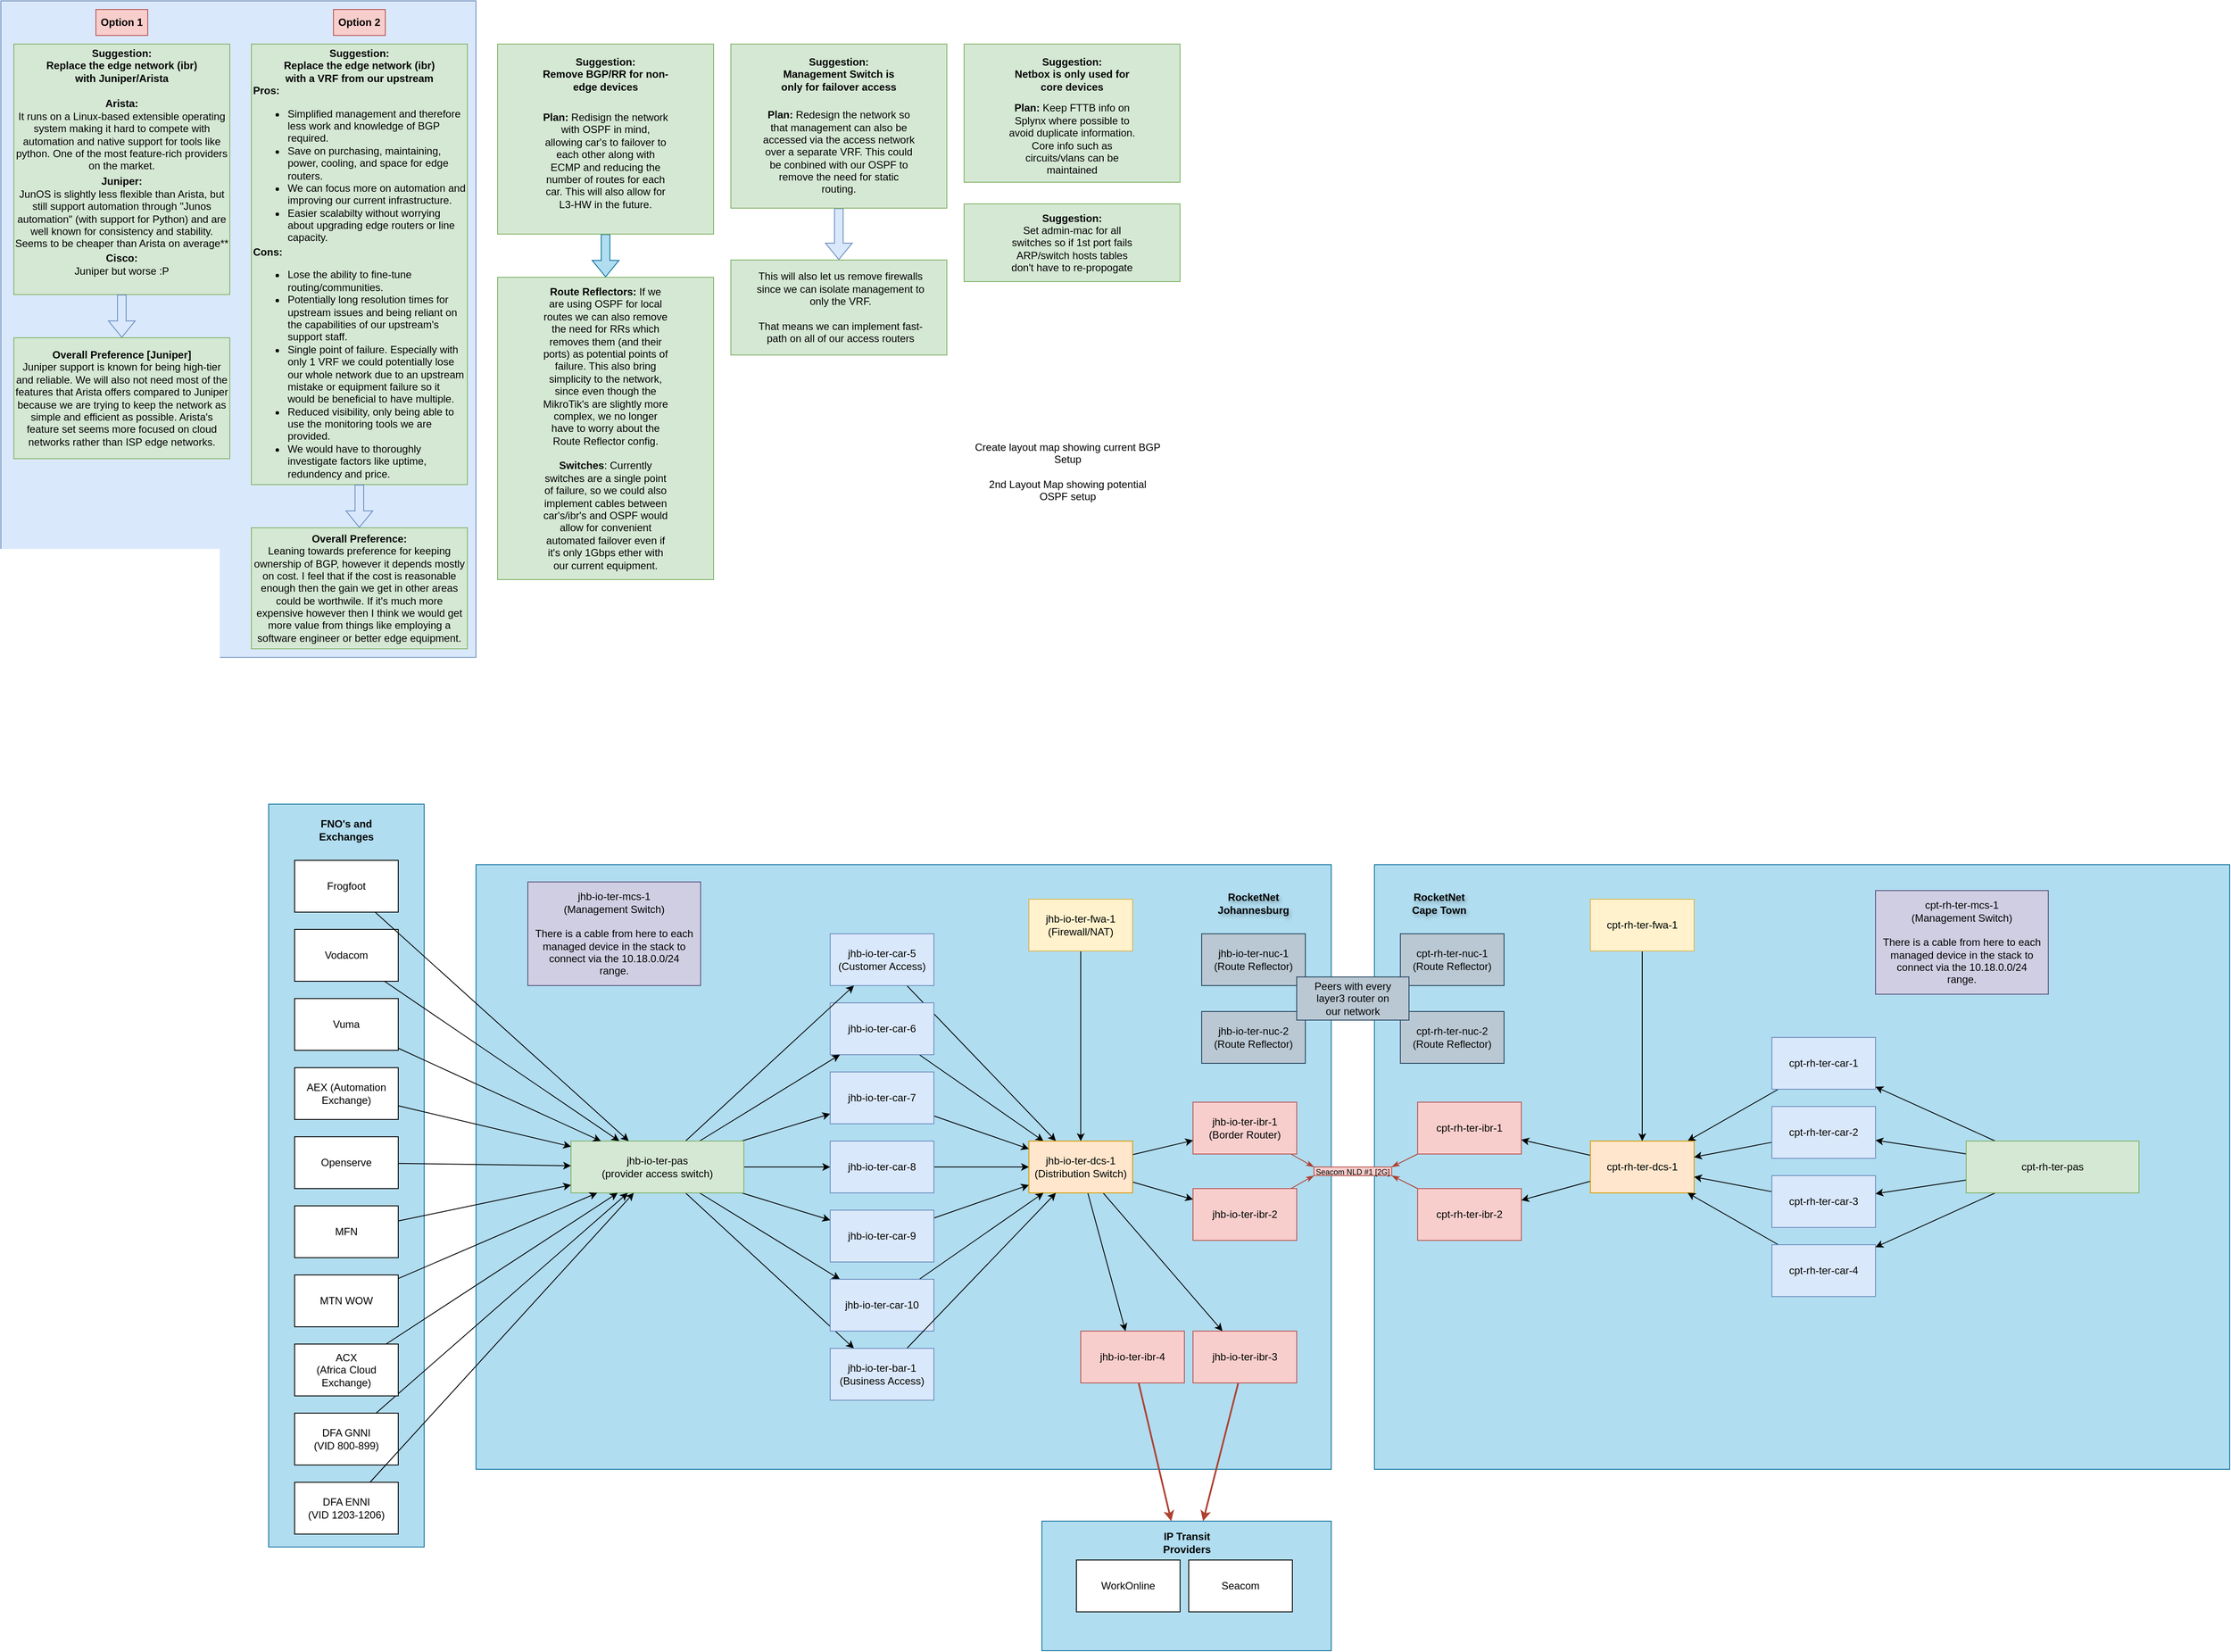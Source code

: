 <mxfile version="26.0.7">
  <diagram name="Page-1" id="0jXYULb7XNN_6yOyQ7-O">
    <mxGraphModel dx="3920" dy="2224" grid="1" gridSize="10" guides="1" tooltips="1" connect="1" arrows="1" fold="1" page="1" pageScale="1" pageWidth="850" pageHeight="1100" math="0" shadow="0">
      <root>
        <mxCell id="0" />
        <mxCell id="1" parent="0" />
        <mxCell id="mWGE-BCgWoqx2K6G0xnI-12" value="" style="rounded=0;whiteSpace=wrap;html=1;fillColor=#dae8fc;strokeColor=#6c8ebf;" parent="1" vertex="1">
          <mxGeometry x="-1200" y="-1080" width="550" height="760" as="geometry" />
        </mxCell>
        <mxCell id="cPcmEA7VBjGebmvJgzap-61" value="" style="rounded=0;whiteSpace=wrap;html=1;fillColor=#b1ddf0;strokeColor=#10739e;" parent="1" vertex="1">
          <mxGeometry x="-890" y="-150" width="180" height="860" as="geometry" />
        </mxCell>
        <mxCell id="cPcmEA7VBjGebmvJgzap-59" value="" style="rounded=0;whiteSpace=wrap;html=1;fillColor=#b1ddf0;strokeColor=#10739e;" parent="1" vertex="1">
          <mxGeometry x="5" y="680" width="335" height="150" as="geometry" />
        </mxCell>
        <mxCell id="cPcmEA7VBjGebmvJgzap-15" style="edgeStyle=orthogonalEdgeStyle;rounded=0;orthogonalLoop=1;jettySize=auto;html=1;entryX=0.5;entryY=0;entryDx=0;entryDy=0;shape=flexArrow;fillColor=#dae8fc;strokeColor=#6c8ebf;" parent="1" source="cPcmEA7VBjGebmvJgzap-3" target="cPcmEA7VBjGebmvJgzap-13" edge="1">
          <mxGeometry relative="1" as="geometry">
            <mxPoint x="-230" y="-800" as="targetPoint" />
          </mxGeometry>
        </mxCell>
        <mxCell id="cPcmEA7VBjGebmvJgzap-3" value="" style="rounded=0;whiteSpace=wrap;html=1;fillColor=#d5e8d4;strokeColor=#82b366;" parent="1" vertex="1">
          <mxGeometry x="-355" y="-1030" width="250" height="190" as="geometry" />
        </mxCell>
        <mxCell id="fx19zx-SHGDhQ8waikCe-47" value="" style="rounded=0;whiteSpace=wrap;html=1;fillColor=#b1ddf0;strokeColor=#10739e;" parent="1" vertex="1">
          <mxGeometry x="390" y="-80" width="990" height="700" as="geometry" />
        </mxCell>
        <mxCell id="fx19zx-SHGDhQ8waikCe-46" value="" style="rounded=0;whiteSpace=wrap;html=1;fillColor=#b1ddf0;strokeColor=#10739e;" parent="1" vertex="1">
          <mxGeometry x="-650" y="-80" width="990" height="700" as="geometry" />
        </mxCell>
        <mxCell id="cPcmEA7VBjGebmvJgzap-46" style="edgeStyle=none;rounded=0;orthogonalLoop=1;jettySize=auto;html=1;" parent="1" source="fx19zx-SHGDhQ8waikCe-1" target="fx19zx-SHGDhQ8waikCe-32" edge="1">
          <mxGeometry relative="1" as="geometry" />
        </mxCell>
        <mxCell id="fx19zx-SHGDhQ8waikCe-1" value="&lt;div&gt;cpt-rh-ter-car-1&lt;/div&gt;" style="rounded=0;whiteSpace=wrap;html=1;fillColor=#dae8fc;strokeColor=#6c8ebf;" parent="1" vertex="1">
          <mxGeometry x="850" y="120" width="120" height="60" as="geometry" />
        </mxCell>
        <mxCell id="cPcmEA7VBjGebmvJgzap-35" style="edgeStyle=none;rounded=0;orthogonalLoop=1;jettySize=auto;html=1;" parent="1" source="fx19zx-SHGDhQ8waikCe-5" target="fx19zx-SHGDhQ8waikCe-18" edge="1">
          <mxGeometry relative="1" as="geometry" />
        </mxCell>
        <mxCell id="fx19zx-SHGDhQ8waikCe-5" value="&lt;div&gt;jhb-io-ter-car-5&lt;br&gt;(Customer Access)&lt;/div&gt;" style="rounded=0;whiteSpace=wrap;html=1;fillColor=#dae8fc;strokeColor=#6c8ebf;" parent="1" vertex="1">
          <mxGeometry x="-240" width="120" height="60" as="geometry" />
        </mxCell>
        <mxCell id="cPcmEA7VBjGebmvJgzap-29" style="edgeStyle=none;rounded=0;orthogonalLoop=1;jettySize=auto;html=1;" parent="1" source="fx19zx-SHGDhQ8waikCe-6" target="fx19zx-SHGDhQ8waikCe-18" edge="1">
          <mxGeometry relative="1" as="geometry" />
        </mxCell>
        <mxCell id="fx19zx-SHGDhQ8waikCe-6" value="jhb-io-ter-car-6" style="rounded=0;whiteSpace=wrap;html=1;fillColor=#dae8fc;strokeColor=#6c8ebf;" parent="1" vertex="1">
          <mxGeometry x="-240" y="80" width="120" height="60" as="geometry" />
        </mxCell>
        <mxCell id="cPcmEA7VBjGebmvJgzap-30" style="edgeStyle=none;rounded=0;orthogonalLoop=1;jettySize=auto;html=1;" parent="1" source="fx19zx-SHGDhQ8waikCe-7" target="fx19zx-SHGDhQ8waikCe-18" edge="1">
          <mxGeometry relative="1" as="geometry" />
        </mxCell>
        <mxCell id="fx19zx-SHGDhQ8waikCe-7" value="jhb-io-ter-car-7" style="rounded=0;whiteSpace=wrap;html=1;fillColor=#dae8fc;strokeColor=#6c8ebf;" parent="1" vertex="1">
          <mxGeometry x="-240" y="160" width="120" height="60" as="geometry" />
        </mxCell>
        <mxCell id="cPcmEA7VBjGebmvJgzap-31" style="edgeStyle=none;rounded=0;orthogonalLoop=1;jettySize=auto;html=1;" parent="1" source="fx19zx-SHGDhQ8waikCe-8" target="fx19zx-SHGDhQ8waikCe-18" edge="1">
          <mxGeometry relative="1" as="geometry" />
        </mxCell>
        <mxCell id="fx19zx-SHGDhQ8waikCe-8" value="jhb-io-ter-car-8" style="rounded=0;whiteSpace=wrap;html=1;fillColor=#dae8fc;strokeColor=#6c8ebf;" parent="1" vertex="1">
          <mxGeometry x="-240" y="240" width="120" height="60" as="geometry" />
        </mxCell>
        <mxCell id="cPcmEA7VBjGebmvJgzap-32" style="edgeStyle=none;rounded=0;orthogonalLoop=1;jettySize=auto;html=1;" parent="1" source="fx19zx-SHGDhQ8waikCe-9" target="fx19zx-SHGDhQ8waikCe-18" edge="1">
          <mxGeometry relative="1" as="geometry" />
        </mxCell>
        <mxCell id="fx19zx-SHGDhQ8waikCe-9" value="jhb-io-ter-car-9" style="rounded=0;whiteSpace=wrap;html=1;fillColor=#dae8fc;strokeColor=#6c8ebf;" parent="1" vertex="1">
          <mxGeometry x="-240" y="320" width="120" height="60" as="geometry" />
        </mxCell>
        <mxCell id="cPcmEA7VBjGebmvJgzap-74" style="edgeStyle=none;rounded=0;orthogonalLoop=1;jettySize=auto;html=1;entryX=0;entryY=1;entryDx=0;entryDy=0;fillColor=#fad9d5;strokeColor=#ae4132;strokeWidth=1;endArrow=classicThin;endFill=1;" parent="1" source="fx19zx-SHGDhQ8waikCe-10" target="cPcmEA7VBjGebmvJgzap-71" edge="1">
          <mxGeometry relative="1" as="geometry" />
        </mxCell>
        <mxCell id="fx19zx-SHGDhQ8waikCe-10" value="jhb-io-ter-ibr-2" style="rounded=0;whiteSpace=wrap;html=1;fillColor=#f8cecc;strokeColor=#b85450;" parent="1" vertex="1">
          <mxGeometry x="180" y="295" width="120" height="60" as="geometry" />
        </mxCell>
        <mxCell id="cPcmEA7VBjGebmvJgzap-75" style="edgeStyle=none;rounded=0;orthogonalLoop=1;jettySize=auto;html=1;entryX=0;entryY=0;entryDx=0;entryDy=0;fillColor=#fad9d5;strokeColor=#ae4132;endArrow=classicThin;endFill=1;" parent="1" source="fx19zx-SHGDhQ8waikCe-11" target="cPcmEA7VBjGebmvJgzap-71" edge="1">
          <mxGeometry relative="1" as="geometry" />
        </mxCell>
        <mxCell id="fx19zx-SHGDhQ8waikCe-11" value="jhb-io-ter-ibr-1&lt;br&gt;(Border Router)" style="rounded=0;whiteSpace=wrap;html=1;fillColor=#f8cecc;strokeColor=#b85450;" parent="1" vertex="1">
          <mxGeometry x="180" y="195" width="120" height="60" as="geometry" />
        </mxCell>
        <mxCell id="cPcmEA7VBjGebmvJgzap-67" style="edgeStyle=none;rounded=0;orthogonalLoop=1;jettySize=auto;html=1;fillColor=#fad9d5;strokeColor=#ae4132;strokeWidth=2;" parent="1" source="fx19zx-SHGDhQ8waikCe-12" target="cPcmEA7VBjGebmvJgzap-59" edge="1">
          <mxGeometry relative="1" as="geometry" />
        </mxCell>
        <mxCell id="fx19zx-SHGDhQ8waikCe-12" value="jhb-io-ter-ibr-3" style="rounded=0;whiteSpace=wrap;html=1;fillColor=#f8cecc;strokeColor=#b85450;" parent="1" vertex="1">
          <mxGeometry x="180" y="460" width="120" height="60" as="geometry" />
        </mxCell>
        <mxCell id="cPcmEA7VBjGebmvJgzap-68" style="edgeStyle=none;rounded=0;orthogonalLoop=1;jettySize=auto;html=1;fillColor=#fad9d5;strokeColor=#ae4132;strokeWidth=2;" parent="1" source="fx19zx-SHGDhQ8waikCe-13" target="cPcmEA7VBjGebmvJgzap-59" edge="1">
          <mxGeometry relative="1" as="geometry" />
        </mxCell>
        <mxCell id="fx19zx-SHGDhQ8waikCe-13" value="jhb-io-ter-ibr-4" style="rounded=0;whiteSpace=wrap;html=1;fillColor=#f8cecc;strokeColor=#b85450;" parent="1" vertex="1">
          <mxGeometry x="50" y="460" width="120" height="60" as="geometry" />
        </mxCell>
        <mxCell id="cPcmEA7VBjGebmvJgzap-73" style="edgeStyle=none;rounded=0;orthogonalLoop=1;jettySize=auto;html=1;entryX=1;entryY=1;entryDx=0;entryDy=0;fillColor=#fad9d5;strokeColor=#ae4132;endArrow=classicThin;endFill=1;" parent="1" source="fx19zx-SHGDhQ8waikCe-14" target="cPcmEA7VBjGebmvJgzap-71" edge="1">
          <mxGeometry relative="1" as="geometry" />
        </mxCell>
        <mxCell id="fx19zx-SHGDhQ8waikCe-14" value="cpt-rh-ter-ibr-2" style="rounded=0;whiteSpace=wrap;html=1;fillColor=#f8cecc;strokeColor=#b85450;" parent="1" vertex="1">
          <mxGeometry x="440" y="295" width="120" height="60" as="geometry" />
        </mxCell>
        <mxCell id="cPcmEA7VBjGebmvJgzap-72" style="edgeStyle=none;rounded=0;orthogonalLoop=1;jettySize=auto;html=1;entryX=1;entryY=0;entryDx=0;entryDy=0;fillColor=#fad9d5;strokeColor=#ae4132;endArrow=classicThin;endFill=1;" parent="1" source="fx19zx-SHGDhQ8waikCe-15" target="cPcmEA7VBjGebmvJgzap-71" edge="1">
          <mxGeometry relative="1" as="geometry" />
        </mxCell>
        <mxCell id="fx19zx-SHGDhQ8waikCe-15" value="cpt-rh-ter-ibr-1" style="rounded=0;whiteSpace=wrap;html=1;fillColor=#f8cecc;strokeColor=#b85450;" parent="1" vertex="1">
          <mxGeometry x="440" y="195" width="120" height="60" as="geometry" />
        </mxCell>
        <mxCell id="fx19zx-SHGDhQ8waikCe-16" value="&lt;div&gt;jhb-io-ter-nuc-1&lt;/div&gt;&lt;div&gt;(Route Reflector)&lt;br&gt;&lt;/div&gt;" style="rounded=0;whiteSpace=wrap;html=1;fillColor=#bac8d3;strokeColor=#23445d;" parent="1" vertex="1">
          <mxGeometry x="190" width="120" height="60" as="geometry" />
        </mxCell>
        <mxCell id="fx19zx-SHGDhQ8waikCe-17" value="&lt;div&gt;jhb-io-ter-nuc-2&lt;br&gt;(Route Reflector)&lt;br&gt;&lt;/div&gt;" style="rounded=0;whiteSpace=wrap;html=1;fillColor=#bac8d3;strokeColor=#23445d;" parent="1" vertex="1">
          <mxGeometry x="190" y="90" width="120" height="60" as="geometry" />
        </mxCell>
        <mxCell id="cPcmEA7VBjGebmvJgzap-51" style="edgeStyle=none;rounded=0;orthogonalLoop=1;jettySize=auto;html=1;" parent="1" source="fx19zx-SHGDhQ8waikCe-18" target="fx19zx-SHGDhQ8waikCe-11" edge="1">
          <mxGeometry relative="1" as="geometry" />
        </mxCell>
        <mxCell id="cPcmEA7VBjGebmvJgzap-52" style="edgeStyle=none;rounded=0;orthogonalLoop=1;jettySize=auto;html=1;" parent="1" source="fx19zx-SHGDhQ8waikCe-18" target="fx19zx-SHGDhQ8waikCe-10" edge="1">
          <mxGeometry relative="1" as="geometry" />
        </mxCell>
        <mxCell id="cPcmEA7VBjGebmvJgzap-55" style="edgeStyle=none;rounded=0;orthogonalLoop=1;jettySize=auto;html=1;" parent="1" source="fx19zx-SHGDhQ8waikCe-18" target="fx19zx-SHGDhQ8waikCe-12" edge="1">
          <mxGeometry relative="1" as="geometry" />
        </mxCell>
        <mxCell id="cPcmEA7VBjGebmvJgzap-56" style="edgeStyle=none;rounded=0;orthogonalLoop=1;jettySize=auto;html=1;" parent="1" source="fx19zx-SHGDhQ8waikCe-18" target="fx19zx-SHGDhQ8waikCe-13" edge="1">
          <mxGeometry relative="1" as="geometry" />
        </mxCell>
        <mxCell id="fx19zx-SHGDhQ8waikCe-18" value="&lt;div&gt;jhb-io-ter-dcs-1&lt;br&gt;(Distribution Switch)&lt;/div&gt;" style="rounded=0;whiteSpace=wrap;html=1;fillColor=#ffe6cc;strokeColor=#d79b00;" parent="1" vertex="1">
          <mxGeometry x="-10" y="240" width="120" height="60" as="geometry" />
        </mxCell>
        <mxCell id="cPcmEA7VBjGebmvJgzap-36" style="edgeStyle=none;rounded=0;orthogonalLoop=1;jettySize=auto;html=1;" parent="1" source="fx19zx-SHGDhQ8waikCe-19" target="fx19zx-SHGDhQ8waikCe-5" edge="1">
          <mxGeometry relative="1" as="geometry" />
        </mxCell>
        <mxCell id="cPcmEA7VBjGebmvJgzap-37" style="edgeStyle=none;rounded=0;orthogonalLoop=1;jettySize=auto;html=1;" parent="1" source="fx19zx-SHGDhQ8waikCe-19" target="fx19zx-SHGDhQ8waikCe-6" edge="1">
          <mxGeometry relative="1" as="geometry" />
        </mxCell>
        <mxCell id="cPcmEA7VBjGebmvJgzap-38" style="edgeStyle=none;rounded=0;orthogonalLoop=1;jettySize=auto;html=1;" parent="1" source="fx19zx-SHGDhQ8waikCe-19" target="fx19zx-SHGDhQ8waikCe-7" edge="1">
          <mxGeometry relative="1" as="geometry" />
        </mxCell>
        <mxCell id="cPcmEA7VBjGebmvJgzap-39" style="edgeStyle=none;rounded=0;orthogonalLoop=1;jettySize=auto;html=1;" parent="1" source="fx19zx-SHGDhQ8waikCe-19" target="fx19zx-SHGDhQ8waikCe-8" edge="1">
          <mxGeometry relative="1" as="geometry" />
        </mxCell>
        <mxCell id="cPcmEA7VBjGebmvJgzap-40" style="edgeStyle=none;rounded=0;orthogonalLoop=1;jettySize=auto;html=1;" parent="1" source="fx19zx-SHGDhQ8waikCe-19" target="fx19zx-SHGDhQ8waikCe-9" edge="1">
          <mxGeometry relative="1" as="geometry" />
        </mxCell>
        <mxCell id="cPcmEA7VBjGebmvJgzap-41" style="edgeStyle=none;rounded=0;orthogonalLoop=1;jettySize=auto;html=1;" parent="1" source="fx19zx-SHGDhQ8waikCe-19" target="fx19zx-SHGDhQ8waikCe-36" edge="1">
          <mxGeometry relative="1" as="geometry" />
        </mxCell>
        <mxCell id="cPcmEA7VBjGebmvJgzap-42" style="edgeStyle=none;rounded=0;orthogonalLoop=1;jettySize=auto;html=1;" parent="1" source="fx19zx-SHGDhQ8waikCe-19" target="fx19zx-SHGDhQ8waikCe-43" edge="1">
          <mxGeometry relative="1" as="geometry" />
        </mxCell>
        <mxCell id="fx19zx-SHGDhQ8waikCe-19" value="&lt;div&gt;jhb-io-ter-pas&lt;br&gt;(provider access switch)&lt;/div&gt;" style="rounded=0;whiteSpace=wrap;html=1;fillColor=#d5e8d4;strokeColor=#82b366;" parent="1" vertex="1">
          <mxGeometry x="-540" y="240" width="200" height="60" as="geometry" />
        </mxCell>
        <mxCell id="fx19zx-SHGDhQ8waikCe-28" style="edgeStyle=orthogonalEdgeStyle;rounded=0;orthogonalLoop=1;jettySize=auto;html=1;exitX=0.5;exitY=1;exitDx=0;exitDy=0;" parent="1" edge="1">
          <mxGeometry relative="1" as="geometry">
            <mxPoint x="189.17" y="530" as="sourcePoint" />
            <mxPoint x="189.17" y="530" as="targetPoint" />
          </mxGeometry>
        </mxCell>
        <mxCell id="cPcmEA7VBjGebmvJgzap-47" style="edgeStyle=none;rounded=0;orthogonalLoop=1;jettySize=auto;html=1;" parent="1" source="fx19zx-SHGDhQ8waikCe-31" target="fx19zx-SHGDhQ8waikCe-1" edge="1">
          <mxGeometry relative="1" as="geometry" />
        </mxCell>
        <mxCell id="cPcmEA7VBjGebmvJgzap-48" style="edgeStyle=none;rounded=0;orthogonalLoop=1;jettySize=auto;html=1;" parent="1" source="fx19zx-SHGDhQ8waikCe-31" target="fx19zx-SHGDhQ8waikCe-37" edge="1">
          <mxGeometry relative="1" as="geometry" />
        </mxCell>
        <mxCell id="cPcmEA7VBjGebmvJgzap-49" style="edgeStyle=none;rounded=0;orthogonalLoop=1;jettySize=auto;html=1;" parent="1" source="fx19zx-SHGDhQ8waikCe-31" target="fx19zx-SHGDhQ8waikCe-38" edge="1">
          <mxGeometry relative="1" as="geometry" />
        </mxCell>
        <mxCell id="cPcmEA7VBjGebmvJgzap-50" style="edgeStyle=none;rounded=0;orthogonalLoop=1;jettySize=auto;html=1;" parent="1" source="fx19zx-SHGDhQ8waikCe-31" target="fx19zx-SHGDhQ8waikCe-39" edge="1">
          <mxGeometry relative="1" as="geometry" />
        </mxCell>
        <mxCell id="fx19zx-SHGDhQ8waikCe-31" value="&lt;div&gt;cpt-rh-ter-pas&lt;/div&gt;" style="rounded=0;whiteSpace=wrap;html=1;fillColor=#d5e8d4;strokeColor=#82b366;" parent="1" vertex="1">
          <mxGeometry x="1075" y="240" width="200" height="60" as="geometry" />
        </mxCell>
        <mxCell id="cPcmEA7VBjGebmvJgzap-53" style="edgeStyle=none;rounded=0;orthogonalLoop=1;jettySize=auto;html=1;" parent="1" source="fx19zx-SHGDhQ8waikCe-32" target="fx19zx-SHGDhQ8waikCe-15" edge="1">
          <mxGeometry relative="1" as="geometry" />
        </mxCell>
        <mxCell id="cPcmEA7VBjGebmvJgzap-54" style="edgeStyle=none;rounded=0;orthogonalLoop=1;jettySize=auto;html=1;" parent="1" source="fx19zx-SHGDhQ8waikCe-32" target="fx19zx-SHGDhQ8waikCe-14" edge="1">
          <mxGeometry relative="1" as="geometry" />
        </mxCell>
        <mxCell id="fx19zx-SHGDhQ8waikCe-32" value="cpt-rh-ter-dcs-1" style="rounded=0;whiteSpace=wrap;html=1;fillColor=#ffe6cc;strokeColor=#d79b00;" parent="1" vertex="1">
          <mxGeometry x="640" y="240" width="120" height="60" as="geometry" />
        </mxCell>
        <mxCell id="cPcmEA7VBjGebmvJgzap-33" style="edgeStyle=none;rounded=0;orthogonalLoop=1;jettySize=auto;html=1;" parent="1" source="fx19zx-SHGDhQ8waikCe-36" target="fx19zx-SHGDhQ8waikCe-18" edge="1">
          <mxGeometry relative="1" as="geometry" />
        </mxCell>
        <mxCell id="fx19zx-SHGDhQ8waikCe-36" value="jhb-io-ter-car-10" style="rounded=0;whiteSpace=wrap;html=1;fillColor=#dae8fc;strokeColor=#6c8ebf;" parent="1" vertex="1">
          <mxGeometry x="-240" y="400" width="120" height="60" as="geometry" />
        </mxCell>
        <mxCell id="cPcmEA7VBjGebmvJgzap-45" style="edgeStyle=none;rounded=0;orthogonalLoop=1;jettySize=auto;html=1;" parent="1" source="fx19zx-SHGDhQ8waikCe-37" target="fx19zx-SHGDhQ8waikCe-32" edge="1">
          <mxGeometry relative="1" as="geometry" />
        </mxCell>
        <mxCell id="fx19zx-SHGDhQ8waikCe-37" value="&lt;div&gt;cpt-rh-ter-car-2&lt;/div&gt;" style="rounded=0;whiteSpace=wrap;html=1;fillColor=#dae8fc;strokeColor=#6c8ebf;" parent="1" vertex="1">
          <mxGeometry x="850" y="200" width="120" height="60" as="geometry" />
        </mxCell>
        <mxCell id="cPcmEA7VBjGebmvJgzap-44" style="edgeStyle=none;rounded=0;orthogonalLoop=1;jettySize=auto;html=1;" parent="1" source="fx19zx-SHGDhQ8waikCe-38" target="fx19zx-SHGDhQ8waikCe-32" edge="1">
          <mxGeometry relative="1" as="geometry" />
        </mxCell>
        <mxCell id="fx19zx-SHGDhQ8waikCe-38" value="&lt;div&gt;cpt-rh-ter-car-3&lt;/div&gt;" style="rounded=0;whiteSpace=wrap;html=1;fillColor=#dae8fc;strokeColor=#6c8ebf;" parent="1" vertex="1">
          <mxGeometry x="850" y="280" width="120" height="60" as="geometry" />
        </mxCell>
        <mxCell id="cPcmEA7VBjGebmvJgzap-43" style="edgeStyle=none;rounded=0;orthogonalLoop=1;jettySize=auto;html=1;" parent="1" source="fx19zx-SHGDhQ8waikCe-39" target="fx19zx-SHGDhQ8waikCe-32" edge="1">
          <mxGeometry relative="1" as="geometry" />
        </mxCell>
        <mxCell id="fx19zx-SHGDhQ8waikCe-39" value="&lt;div&gt;cpt-rh-ter-car-4&lt;/div&gt;" style="rounded=0;whiteSpace=wrap;html=1;fillColor=#dae8fc;strokeColor=#6c8ebf;" parent="1" vertex="1">
          <mxGeometry x="850" y="360" width="120" height="60" as="geometry" />
        </mxCell>
        <mxCell id="xk56oIc3Z307pz8jZ29w-4" style="edgeStyle=orthogonalEdgeStyle;rounded=0;orthogonalLoop=1;jettySize=auto;html=1;" edge="1" parent="1" source="fx19zx-SHGDhQ8waikCe-40" target="fx19zx-SHGDhQ8waikCe-18">
          <mxGeometry relative="1" as="geometry" />
        </mxCell>
        <mxCell id="fx19zx-SHGDhQ8waikCe-40" value="&lt;div&gt;jhb-io-ter-fwa-1&lt;br&gt;(Firewall/NAT)&lt;/div&gt;" style="rounded=0;whiteSpace=wrap;html=1;fillColor=#fff2cc;strokeColor=#d6b656;" parent="1" vertex="1">
          <mxGeometry x="-10" y="-40" width="120" height="60" as="geometry" />
        </mxCell>
        <mxCell id="fx19zx-SHGDhQ8waikCe-41" value="" style="rounded=0;whiteSpace=wrap;html=1;fillColor=#d0cee2;strokeColor=#56517e;" parent="1" vertex="1">
          <mxGeometry x="-590" y="-60" width="200" height="120" as="geometry" />
        </mxCell>
        <mxCell id="cPcmEA7VBjGebmvJgzap-34" style="edgeStyle=none;rounded=0;orthogonalLoop=1;jettySize=auto;html=1;" parent="1" source="fx19zx-SHGDhQ8waikCe-43" target="fx19zx-SHGDhQ8waikCe-18" edge="1">
          <mxGeometry relative="1" as="geometry" />
        </mxCell>
        <mxCell id="fx19zx-SHGDhQ8waikCe-43" value="jhb-io-ter-bar-1&lt;br&gt;(Business Access)" style="rounded=0;whiteSpace=wrap;html=1;fillColor=#dae8fc;strokeColor=#6c8ebf;" parent="1" vertex="1">
          <mxGeometry x="-240" y="480" width="120" height="60" as="geometry" />
        </mxCell>
        <mxCell id="xk56oIc3Z307pz8jZ29w-5" style="edgeStyle=orthogonalEdgeStyle;rounded=0;orthogonalLoop=1;jettySize=auto;html=1;" edge="1" parent="1" source="fx19zx-SHGDhQ8waikCe-45" target="fx19zx-SHGDhQ8waikCe-32">
          <mxGeometry relative="1" as="geometry" />
        </mxCell>
        <mxCell id="fx19zx-SHGDhQ8waikCe-45" value="&lt;div&gt;cpt-rh-ter-fwa-1&lt;/div&gt;" style="rounded=0;whiteSpace=wrap;html=1;fillColor=#fff2cc;strokeColor=#d6b656;" parent="1" vertex="1">
          <mxGeometry x="640" y="-40" width="120" height="60" as="geometry" />
        </mxCell>
        <mxCell id="fx19zx-SHGDhQ8waikCe-48" value="&lt;div&gt;cpt-rh-ter-nuc-1&lt;/div&gt;&lt;div&gt;&lt;span style=&quot;background-color: transparent; color: light-dark(rgb(0, 0, 0), rgb(255, 255, 255));&quot;&gt;(Route Reflector)&lt;/span&gt;&lt;/div&gt;" style="rounded=0;whiteSpace=wrap;html=1;fillColor=#bac8d3;strokeColor=#23445d;" parent="1" vertex="1">
          <mxGeometry x="420" width="120" height="60" as="geometry" />
        </mxCell>
        <mxCell id="fx19zx-SHGDhQ8waikCe-49" value="&lt;div&gt;cpt-rh-ter-nuc-2&lt;/div&gt;&lt;div&gt;&lt;span style=&quot;background-color: transparent; color: light-dark(rgb(0, 0, 0), rgb(255, 255, 255));&quot;&gt;(Route Reflector)&lt;/span&gt;&lt;/div&gt;" style="rounded=0;whiteSpace=wrap;html=1;fillColor=#bac8d3;strokeColor=#23445d;" parent="1" vertex="1">
          <mxGeometry x="420" y="90" width="120" height="60" as="geometry" />
        </mxCell>
        <mxCell id="fVmiqil4yu7aYD-Kcc7V-1" value="RocketNet Johannesburg" style="text;html=1;align=center;verticalAlign=middle;whiteSpace=wrap;rounded=0;fontStyle=1;labelBackgroundColor=none;labelBorderColor=none;textShadow=1;" parent="1" vertex="1">
          <mxGeometry x="220" y="-50" width="60" height="30" as="geometry" />
        </mxCell>
        <mxCell id="fVmiqil4yu7aYD-Kcc7V-3" value="RocketNet Cape Town" style="text;html=1;align=center;verticalAlign=middle;whiteSpace=wrap;rounded=0;fontStyle=1;textShadow=1;" parent="1" vertex="1">
          <mxGeometry x="430" y="-50" width="70" height="30" as="geometry" />
        </mxCell>
        <mxCell id="cPcmEA7VBjGebmvJgzap-81" style="edgeStyle=none;rounded=0;orthogonalLoop=1;jettySize=auto;html=1;" parent="1" source="fVmiqil4yu7aYD-Kcc7V-4" target="fx19zx-SHGDhQ8waikCe-19" edge="1">
          <mxGeometry relative="1" as="geometry" />
        </mxCell>
        <mxCell id="fVmiqil4yu7aYD-Kcc7V-4" value="Vuma" style="rounded=0;whiteSpace=wrap;html=1;" parent="1" vertex="1">
          <mxGeometry x="-860" y="75" width="120" height="60" as="geometry" />
        </mxCell>
        <mxCell id="cPcmEA7VBjGebmvJgzap-82" style="edgeStyle=none;rounded=0;orthogonalLoop=1;jettySize=auto;html=1;" parent="1" source="fVmiqil4yu7aYD-Kcc7V-5" target="fx19zx-SHGDhQ8waikCe-19" edge="1">
          <mxGeometry relative="1" as="geometry" />
        </mxCell>
        <mxCell id="fVmiqil4yu7aYD-Kcc7V-5" value="AEX (Automation Exchange)" style="rounded=0;whiteSpace=wrap;html=1;" parent="1" vertex="1">
          <mxGeometry x="-860" y="155" width="120" height="60" as="geometry" />
        </mxCell>
        <mxCell id="cPcmEA7VBjGebmvJgzap-80" style="edgeStyle=none;rounded=0;orthogonalLoop=1;jettySize=auto;html=1;" parent="1" source="fVmiqil4yu7aYD-Kcc7V-6" target="fx19zx-SHGDhQ8waikCe-19" edge="1">
          <mxGeometry relative="1" as="geometry" />
        </mxCell>
        <mxCell id="fVmiqil4yu7aYD-Kcc7V-6" value="Vodacom" style="rounded=0;whiteSpace=wrap;html=1;" parent="1" vertex="1">
          <mxGeometry x="-860" y="-5" width="120" height="60" as="geometry" />
        </mxCell>
        <mxCell id="cPcmEA7VBjGebmvJgzap-79" style="edgeStyle=none;rounded=0;orthogonalLoop=1;jettySize=auto;html=1;" parent="1" source="fVmiqil4yu7aYD-Kcc7V-7" target="fx19zx-SHGDhQ8waikCe-19" edge="1">
          <mxGeometry relative="1" as="geometry" />
        </mxCell>
        <mxCell id="fVmiqil4yu7aYD-Kcc7V-7" value="Frogfoot" style="rounded=0;whiteSpace=wrap;html=1;" parent="1" vertex="1">
          <mxGeometry x="-860" y="-85" width="120" height="60" as="geometry" />
        </mxCell>
        <mxCell id="cPcmEA7VBjGebmvJgzap-87" style="edgeStyle=none;rounded=0;orthogonalLoop=1;jettySize=auto;html=1;" parent="1" source="fVmiqil4yu7aYD-Kcc7V-8" target="fx19zx-SHGDhQ8waikCe-19" edge="1">
          <mxGeometry relative="1" as="geometry" />
        </mxCell>
        <mxCell id="fVmiqil4yu7aYD-Kcc7V-8" value="DFA GNNI&lt;br&gt;(VID 800-899)" style="rounded=0;whiteSpace=wrap;html=1;" parent="1" vertex="1">
          <mxGeometry x="-860" y="555" width="120" height="60" as="geometry" />
        </mxCell>
        <mxCell id="cPcmEA7VBjGebmvJgzap-88" style="edgeStyle=none;rounded=0;orthogonalLoop=1;jettySize=auto;html=1;" parent="1" source="fVmiqil4yu7aYD-Kcc7V-9" target="fx19zx-SHGDhQ8waikCe-19" edge="1">
          <mxGeometry relative="1" as="geometry" />
        </mxCell>
        <mxCell id="fVmiqil4yu7aYD-Kcc7V-9" value="DFA ENNI&lt;br&gt;(VID 1203-1206)" style="rounded=0;whiteSpace=wrap;html=1;" parent="1" vertex="1">
          <mxGeometry x="-860" y="635" width="120" height="60" as="geometry" />
        </mxCell>
        <mxCell id="cPcmEA7VBjGebmvJgzap-83" style="edgeStyle=none;rounded=0;orthogonalLoop=1;jettySize=auto;html=1;" parent="1" source="fVmiqil4yu7aYD-Kcc7V-10" target="fx19zx-SHGDhQ8waikCe-19" edge="1">
          <mxGeometry relative="1" as="geometry" />
        </mxCell>
        <mxCell id="fVmiqil4yu7aYD-Kcc7V-10" value="Openserve" style="rounded=0;whiteSpace=wrap;html=1;" parent="1" vertex="1">
          <mxGeometry x="-860" y="235" width="120" height="60" as="geometry" />
        </mxCell>
        <mxCell id="cPcmEA7VBjGebmvJgzap-84" style="edgeStyle=none;rounded=0;orthogonalLoop=1;jettySize=auto;html=1;" parent="1" source="fVmiqil4yu7aYD-Kcc7V-11" target="fx19zx-SHGDhQ8waikCe-19" edge="1">
          <mxGeometry relative="1" as="geometry" />
        </mxCell>
        <mxCell id="fVmiqil4yu7aYD-Kcc7V-11" value="MFN" style="rounded=0;whiteSpace=wrap;html=1;" parent="1" vertex="1">
          <mxGeometry x="-860" y="315" width="120" height="60" as="geometry" />
        </mxCell>
        <mxCell id="cPcmEA7VBjGebmvJgzap-85" style="edgeStyle=none;rounded=0;orthogonalLoop=1;jettySize=auto;html=1;" parent="1" source="fVmiqil4yu7aYD-Kcc7V-12" target="fx19zx-SHGDhQ8waikCe-19" edge="1">
          <mxGeometry relative="1" as="geometry" />
        </mxCell>
        <mxCell id="fVmiqil4yu7aYD-Kcc7V-12" value="MTN WOW" style="rounded=0;whiteSpace=wrap;html=1;" parent="1" vertex="1">
          <mxGeometry x="-860" y="395" width="120" height="60" as="geometry" />
        </mxCell>
        <mxCell id="cPcmEA7VBjGebmvJgzap-86" style="edgeStyle=none;rounded=0;orthogonalLoop=1;jettySize=auto;html=1;" parent="1" source="fVmiqil4yu7aYD-Kcc7V-13" target="fx19zx-SHGDhQ8waikCe-19" edge="1">
          <mxGeometry relative="1" as="geometry" />
        </mxCell>
        <mxCell id="fVmiqil4yu7aYD-Kcc7V-13" value="ACX&lt;br&gt;(Africa Cloud Exchange)" style="rounded=0;whiteSpace=wrap;html=1;" parent="1" vertex="1">
          <mxGeometry x="-860" y="475" width="120" height="60" as="geometry" />
        </mxCell>
        <mxCell id="cPcmEA7VBjGebmvJgzap-1" value="&lt;b&gt;Suggestion:&lt;br&gt;Management Switch is only for failover access&lt;/b&gt;" style="text;html=1;align=center;verticalAlign=middle;whiteSpace=wrap;rounded=0;" parent="1" vertex="1">
          <mxGeometry x="-305" y="-1010" width="150" height="30" as="geometry" />
        </mxCell>
        <mxCell id="cPcmEA7VBjGebmvJgzap-2" value="&lt;b&gt;Plan: &lt;/b&gt;Redesign the network so that management can also be accessed via the access network over a separate VRF. This could be conbined with our OSPF to remove the need for static routing." style="text;html=1;align=center;verticalAlign=middle;whiteSpace=wrap;rounded=0;" parent="1" vertex="1">
          <mxGeometry x="-320" y="-920" width="180" height="30" as="geometry" />
        </mxCell>
        <mxCell id="cPcmEA7VBjGebmvJgzap-4" value="" style="rounded=0;whiteSpace=wrap;html=1;fillColor=#d5e8d4;strokeColor=#82b366;" parent="1" vertex="1">
          <mxGeometry x="-85" y="-1030" width="250" height="160" as="geometry" />
        </mxCell>
        <mxCell id="cPcmEA7VBjGebmvJgzap-5" value="&lt;b&gt;Suggestion:&lt;br&gt;Netbox is only used for core devices&lt;/b&gt;" style="text;html=1;align=center;verticalAlign=middle;whiteSpace=wrap;rounded=0;" parent="1" vertex="1">
          <mxGeometry x="-35" y="-1010" width="150" height="30" as="geometry" />
        </mxCell>
        <mxCell id="cPcmEA7VBjGebmvJgzap-6" value="&lt;b&gt;Plan: &lt;/b&gt;Keep FTTB info on Splynx where possible to avoid duplicate information. Core info such as circuits/vlans can be maintained" style="text;html=1;align=center;verticalAlign=middle;whiteSpace=wrap;rounded=0;" parent="1" vertex="1">
          <mxGeometry x="-35" y="-935" width="150" height="30" as="geometry" />
        </mxCell>
        <mxCell id="cPcmEA7VBjGebmvJgzap-7" value="" style="rounded=0;whiteSpace=wrap;html=1;fillColor=#d5e8d4;strokeColor=#82b366;" parent="1" vertex="1">
          <mxGeometry x="-85" y="-845" width="250" height="90" as="geometry" />
        </mxCell>
        <mxCell id="cPcmEA7VBjGebmvJgzap-8" value="&lt;b&gt;Suggestion:&lt;/b&gt;&lt;br&gt;Set admin-mac for all switches so if 1st port fails ARP/switch hosts tables don&#39;t have to re-propogate" style="text;html=1;align=center;verticalAlign=middle;whiteSpace=wrap;rounded=0;" parent="1" vertex="1">
          <mxGeometry x="-35" y="-815" width="150" height="30" as="geometry" />
        </mxCell>
        <mxCell id="cPcmEA7VBjGebmvJgzap-76" style="edgeStyle=none;rounded=0;orthogonalLoop=1;jettySize=auto;html=1;entryX=0.5;entryY=0;entryDx=0;entryDy=0;shape=flexArrow;fillColor=#b1ddf0;strokeColor=#10739e;" parent="1" source="cPcmEA7VBjGebmvJgzap-10" target="cPcmEA7VBjGebmvJgzap-25" edge="1">
          <mxGeometry relative="1" as="geometry" />
        </mxCell>
        <mxCell id="cPcmEA7VBjGebmvJgzap-10" value="" style="rounded=0;whiteSpace=wrap;html=1;fillColor=#d5e8d4;strokeColor=#82b366;" parent="1" vertex="1">
          <mxGeometry x="-625" y="-1030" width="250" height="220" as="geometry" />
        </mxCell>
        <mxCell id="cPcmEA7VBjGebmvJgzap-11" value="&lt;b&gt;Suggestion:&lt;br&gt;Remove BGP/RR for non-edge devices&lt;/b&gt;" style="text;html=1;align=center;verticalAlign=middle;whiteSpace=wrap;rounded=0;" parent="1" vertex="1">
          <mxGeometry x="-575" y="-1010" width="150" height="30" as="geometry" />
        </mxCell>
        <mxCell id="cPcmEA7VBjGebmvJgzap-12" value="&lt;b&gt;Plan: &lt;/b&gt;Redisign the network with OSPF in mind, allowing car&#39;s to failover to each other along with ECMP and reducing the number of routes for each car. This will also allow for L3-HW in the future." style="text;html=1;align=center;verticalAlign=middle;whiteSpace=wrap;rounded=0;" parent="1" vertex="1">
          <mxGeometry x="-575" y="-910" width="150" height="30" as="geometry" />
        </mxCell>
        <mxCell id="cPcmEA7VBjGebmvJgzap-13" value="" style="rounded=0;whiteSpace=wrap;html=1;fillColor=#d5e8d4;strokeColor=#82b366;" parent="1" vertex="1">
          <mxGeometry x="-355" y="-780" width="250" height="110" as="geometry" />
        </mxCell>
        <mxCell id="cPcmEA7VBjGebmvJgzap-14" value="This will also let us remove firewalls since we can isolate management to only the VRF.&lt;br&gt;&lt;br&gt;That means we can implement fast-path on all of our access routers" style="text;html=1;align=center;verticalAlign=middle;whiteSpace=wrap;rounded=0;" parent="1" vertex="1">
          <mxGeometry x="-332.5" y="-740" width="207.5" height="30" as="geometry" />
        </mxCell>
        <mxCell id="cPcmEA7VBjGebmvJgzap-16" value="" style="rounded=0;whiteSpace=wrap;html=1;fillColor=#d5e8d4;strokeColor=#82b366;" parent="1" vertex="1">
          <mxGeometry x="-910" y="-1030" width="250" height="510" as="geometry" />
        </mxCell>
        <mxCell id="cPcmEA7VBjGebmvJgzap-17" value="&lt;b&gt;Suggestion:&lt;br&gt;Replace the edge network (ibr) with a VRF from our upstream&lt;/b&gt;" style="text;html=1;align=center;verticalAlign=middle;whiteSpace=wrap;rounded=0;" parent="1" vertex="1">
          <mxGeometry x="-875" y="-1020" width="180" height="30" as="geometry" />
        </mxCell>
        <mxCell id="cPcmEA7VBjGebmvJgzap-18" value="&lt;b&gt;Pros:&lt;/b&gt;&lt;br&gt;&lt;ul style=&quot;&quot;&gt;&lt;li style=&quot;&quot;&gt;Simplified management and therefore less work and knowledge of BGP required.&lt;/li&gt;&lt;li style=&quot;&quot;&gt;Save on purchasing, maintaining, power, cooling, and space for edge routers.&lt;/li&gt;&lt;li style=&quot;&quot;&gt;We can focus more on automation and improving our current infrastructure.&lt;/li&gt;&lt;li style=&quot;&quot;&gt;Easier scalabilty without worrying about upgrading edge routers or line capacity.&lt;/li&gt;&lt;/ul&gt;" style="text;html=1;align=left;verticalAlign=middle;whiteSpace=wrap;rounded=0;" parent="1" vertex="1">
          <mxGeometry x="-910" y="-900" width="250" height="30" as="geometry" />
        </mxCell>
        <mxCell id="cPcmEA7VBjGebmvJgzap-19" value="&lt;b&gt;Cons:&lt;/b&gt;&lt;div&gt;&lt;ul&gt;&lt;li&gt;Lose the ability to fine-tune routing/communities.&lt;/li&gt;&lt;li&gt;Potentially long resolution times for upstream issues and being reliant on the capabilities of our upstream&#39;s support staff.&lt;/li&gt;&lt;li&gt;Single point of failure. Especially with only 1 VRF we could potentially lose our whole network due to an upstream mistake or equipment failure so it would be beneficial to have multiple.&lt;/li&gt;&lt;li&gt;Reduced visibility, only being able to use the monitoring tools we are provided.&lt;/li&gt;&lt;li&gt;We would have to thoroughly investigate factors like uptime, redundency and price.&lt;/li&gt;&lt;/ul&gt;&lt;/div&gt;" style="text;html=1;align=left;verticalAlign=middle;whiteSpace=wrap;rounded=0;" parent="1" vertex="1">
          <mxGeometry x="-910" y="-670" width="250" height="30" as="geometry" />
        </mxCell>
        <mxCell id="cPcmEA7VBjGebmvJgzap-25" value="" style="rounded=0;whiteSpace=wrap;html=1;fillColor=#d5e8d4;strokeColor=#82b366;" parent="1" vertex="1">
          <mxGeometry x="-625" y="-760" width="250" height="350" as="geometry" />
        </mxCell>
        <mxCell id="cPcmEA7VBjGebmvJgzap-27" value="&lt;b&gt;Route Reflectors: &lt;/b&gt;If we are using OSPF for local routes we can also remove the need for RRs which removes them (and their ports) as potential points of failure. This also bring simplicity to the network, since even though the MikroTik&#39;s are slightly more complex, we no longer have to worry about the Route Reflector config.&lt;br&gt;&lt;br&gt;&lt;b&gt;Switches&lt;/b&gt;: Currently switches are a single point of failure, so we could also implement cables between car&#39;s/ibr&#39;s and OSPF would allow for convenient automated failover even if it&#39;s only 1Gbps ether with our current equipment." style="text;html=1;align=center;verticalAlign=middle;whiteSpace=wrap;rounded=0;" parent="1" vertex="1">
          <mxGeometry x="-575" y="-600" width="150" height="30" as="geometry" />
        </mxCell>
        <mxCell id="cPcmEA7VBjGebmvJgzap-57" value="WorkOnline" style="rounded=0;whiteSpace=wrap;html=1;" parent="1" vertex="1">
          <mxGeometry x="45" y="725" width="120" height="60" as="geometry" />
        </mxCell>
        <mxCell id="cPcmEA7VBjGebmvJgzap-58" value="Seacom" style="rounded=0;whiteSpace=wrap;html=1;" parent="1" vertex="1">
          <mxGeometry x="175" y="725" width="120" height="60" as="geometry" />
        </mxCell>
        <mxCell id="cPcmEA7VBjGebmvJgzap-60" value="IP Transit Providers" style="text;html=1;align=center;verticalAlign=middle;whiteSpace=wrap;rounded=0;fontStyle=1" parent="1" vertex="1">
          <mxGeometry x="142.5" y="690" width="60" height="30" as="geometry" />
        </mxCell>
        <mxCell id="cPcmEA7VBjGebmvJgzap-62" value="FNO&#39;s and Exchanges" style="text;html=1;align=center;verticalAlign=middle;whiteSpace=wrap;rounded=0;fontStyle=1" parent="1" vertex="1">
          <mxGeometry x="-830" y="-135" width="60" height="30" as="geometry" />
        </mxCell>
        <mxCell id="cPcmEA7VBjGebmvJgzap-69" value="" style="text;html=1;align=center;verticalAlign=middle;whiteSpace=wrap;rounded=0;fillColor=#bac8d3;strokeColor=#23445d;" parent="1" vertex="1">
          <mxGeometry x="300" y="50" width="130" height="50" as="geometry" />
        </mxCell>
        <mxCell id="cPcmEA7VBjGebmvJgzap-70" value="Peers with every layer3 router on our network" style="text;html=1;align=center;verticalAlign=middle;whiteSpace=wrap;rounded=0;" parent="1" vertex="1">
          <mxGeometry x="315" y="60" width="100" height="30" as="geometry" />
        </mxCell>
        <mxCell id="cPcmEA7VBjGebmvJgzap-71" value="&lt;font style=&quot;font-size: 9px;&quot;&gt;Seacom NLD #1 [2G]&lt;/font&gt;" style="rounded=0;whiteSpace=wrap;html=1;fillColor=#f8cecc;strokeColor=#b85450;" parent="1" vertex="1">
          <mxGeometry x="320" y="270" width="90" height="10" as="geometry" />
        </mxCell>
        <mxCell id="cPcmEA7VBjGebmvJgzap-186" value="Create layout map showing current BGP Setup&lt;br&gt;&lt;br&gt;2nd Layout Map showing potential OSPF setup" style="text;html=1;align=center;verticalAlign=middle;whiteSpace=wrap;rounded=0;" parent="1" vertex="1">
          <mxGeometry x="-75" y="-550" width="220" height="30" as="geometry" />
        </mxCell>
        <mxCell id="cPcmEA7VBjGebmvJgzap-188" value="jhb-io-ter-mcs-1&lt;br&gt;(Management Switch)&lt;br&gt;&lt;br&gt;There is a cable from here to each managed device in the stack to connect via the 10.18.0.0/24 range." style="text;html=1;align=center;verticalAlign=middle;whiteSpace=wrap;rounded=0;" parent="1" vertex="1">
          <mxGeometry x="-585" y="-15" width="190" height="30" as="geometry" />
        </mxCell>
        <mxCell id="cPcmEA7VBjGebmvJgzap-192" value="" style="rounded=0;whiteSpace=wrap;html=1;fillColor=#d0cee2;strokeColor=#56517e;" parent="1" vertex="1">
          <mxGeometry x="970" y="-50" width="200" height="120" as="geometry" />
        </mxCell>
        <mxCell id="cPcmEA7VBjGebmvJgzap-191" value="cpt-rh-ter-mcs-1&lt;br&gt;(Management Switch)&lt;br&gt;&lt;br&gt;There is a cable from here to each managed device in the stack to connect via the 10.18.0.0/24 range." style="text;html=1;align=center;verticalAlign=middle;whiteSpace=wrap;rounded=0;" parent="1" vertex="1">
          <mxGeometry x="975" y="-5" width="190" height="30" as="geometry" />
        </mxCell>
        <mxCell id="mWGE-BCgWoqx2K6G0xnI-4" value="" style="rounded=0;whiteSpace=wrap;html=1;fillColor=#d5e8d4;strokeColor=#82b366;" parent="1" vertex="1">
          <mxGeometry x="-1185" y="-1030" width="250" height="290" as="geometry" />
        </mxCell>
        <mxCell id="mWGE-BCgWoqx2K6G0xnI-5" value="&lt;b&gt;Suggestion:&lt;br&gt;Replace the edge network (ibr) with Juniper/Arista&lt;/b&gt;" style="text;html=1;align=center;verticalAlign=middle;whiteSpace=wrap;rounded=0;" parent="1" vertex="1">
          <mxGeometry x="-1150" y="-1020" width="180" height="30" as="geometry" />
        </mxCell>
        <mxCell id="mWGE-BCgWoqx2K6G0xnI-6" value="&lt;b&gt;Arista:&lt;/b&gt;&lt;br&gt;It runs on a Linux-based extensible operating system making it hard to compete with automation and native support for tools like python. One of the most feature-rich providers on the market." style="text;html=1;align=center;verticalAlign=middle;whiteSpace=wrap;rounded=0;" parent="1" vertex="1">
          <mxGeometry x="-1185" y="-940" width="250" height="30" as="geometry" />
        </mxCell>
        <mxCell id="mWGE-BCgWoqx2K6G0xnI-7" value="&lt;b&gt;Juniper:&lt;/b&gt;&lt;br&gt;JunOS is slightly less flexible than Arista, but still support automation through &quot;Junos automation&quot; (with support for Python) and are well known for consistency and stability. Seems to be cheaper than Arista on average**" style="text;html=1;align=center;verticalAlign=middle;whiteSpace=wrap;rounded=0;" parent="1" vertex="1">
          <mxGeometry x="-1185" y="-850" width="250" height="30" as="geometry" />
        </mxCell>
        <mxCell id="mWGE-BCgWoqx2K6G0xnI-8" value="" style="rounded=0;whiteSpace=wrap;html=1;fillColor=#d5e8d4;strokeColor=#82b366;" parent="1" vertex="1">
          <mxGeometry x="-1185" y="-690" width="250" height="140" as="geometry" />
        </mxCell>
        <mxCell id="mWGE-BCgWoqx2K6G0xnI-9" style="edgeStyle=orthogonalEdgeStyle;rounded=0;orthogonalLoop=1;jettySize=auto;html=1;entryX=0.5;entryY=0;entryDx=0;entryDy=0;shape=flexArrow;fillColor=#dae8fc;strokeColor=#6c8ebf;exitX=0.5;exitY=1;exitDx=0;exitDy=0;" parent="1" source="mWGE-BCgWoqx2K6G0xnI-4" target="mWGE-BCgWoqx2K6G0xnI-8" edge="1">
          <mxGeometry relative="1" as="geometry">
            <mxPoint x="-725" y="-680" as="sourcePoint" />
            <mxPoint x="-725" y="-620" as="targetPoint" />
          </mxGeometry>
        </mxCell>
        <mxCell id="mWGE-BCgWoqx2K6G0xnI-10" value="&lt;b&gt;Overall Preference [Juniper]&lt;/b&gt;&lt;br&gt;Juniper support is known for being high-tier and reliable. We will also not need most of the features that Arista offers compared to Juniper because we are trying to keep the network as simple and efficient as possible. Arista&#39;s feature set seems more focused on cloud networks rather than ISP edge networks." style="text;html=1;align=center;verticalAlign=middle;whiteSpace=wrap;rounded=0;" parent="1" vertex="1">
          <mxGeometry x="-1185" y="-635" width="250" height="30" as="geometry" />
        </mxCell>
        <mxCell id="mWGE-BCgWoqx2K6G0xnI-11" value="&lt;b&gt;Cisco:&lt;/b&gt;&lt;br&gt;Juniper but worse :P" style="text;html=1;align=center;verticalAlign=middle;whiteSpace=wrap;rounded=0;" parent="1" vertex="1">
          <mxGeometry x="-1185" y="-790" width="250" height="30" as="geometry" />
        </mxCell>
        <mxCell id="mWGE-BCgWoqx2K6G0xnI-13" value="Option 1" style="text;html=1;align=center;verticalAlign=middle;whiteSpace=wrap;rounded=0;fillColor=#f8cecc;strokeColor=#b85450;fontStyle=1" parent="1" vertex="1">
          <mxGeometry x="-1090" y="-1070" width="60" height="30" as="geometry" />
        </mxCell>
        <mxCell id="mWGE-BCgWoqx2K6G0xnI-14" value="Option 2" style="text;html=1;align=center;verticalAlign=middle;whiteSpace=wrap;rounded=0;fillColor=#f8cecc;strokeColor=#b85450;fontStyle=1" parent="1" vertex="1">
          <mxGeometry x="-815" y="-1070" width="60" height="30" as="geometry" />
        </mxCell>
        <mxCell id="xk56oIc3Z307pz8jZ29w-1" value="" style="rounded=0;whiteSpace=wrap;html=1;fillColor=#d5e8d4;strokeColor=#82b366;" vertex="1" parent="1">
          <mxGeometry x="-910" y="-470" width="250" height="140" as="geometry" />
        </mxCell>
        <mxCell id="xk56oIc3Z307pz8jZ29w-2" style="edgeStyle=orthogonalEdgeStyle;rounded=0;orthogonalLoop=1;jettySize=auto;html=1;entryX=0.5;entryY=0;entryDx=0;entryDy=0;shape=flexArrow;fillColor=#dae8fc;strokeColor=#6c8ebf;" edge="1" target="xk56oIc3Z307pz8jZ29w-1" parent="1" source="cPcmEA7VBjGebmvJgzap-16">
          <mxGeometry relative="1" as="geometry">
            <mxPoint x="-785" y="-480" as="sourcePoint" />
            <mxPoint x="-450" y="-360" as="targetPoint" />
          </mxGeometry>
        </mxCell>
        <mxCell id="xk56oIc3Z307pz8jZ29w-3" value="&lt;b&gt;Overall Preference:&lt;/b&gt;&lt;br&gt;Leaning towards preference for keeping ownership of BGP, however it depends mostly on cost. I feel that if the cost is reasonable enough then the gain we get in other areas could be worthwile. If it&#39;s much more expensive however then I think we would get more value from things like employing a software engineer or better edge equipment." style="text;html=1;align=center;verticalAlign=middle;whiteSpace=wrap;rounded=0;" vertex="1" parent="1">
          <mxGeometry x="-910" y="-415" width="250" height="30" as="geometry" />
        </mxCell>
      </root>
    </mxGraphModel>
  </diagram>
</mxfile>
